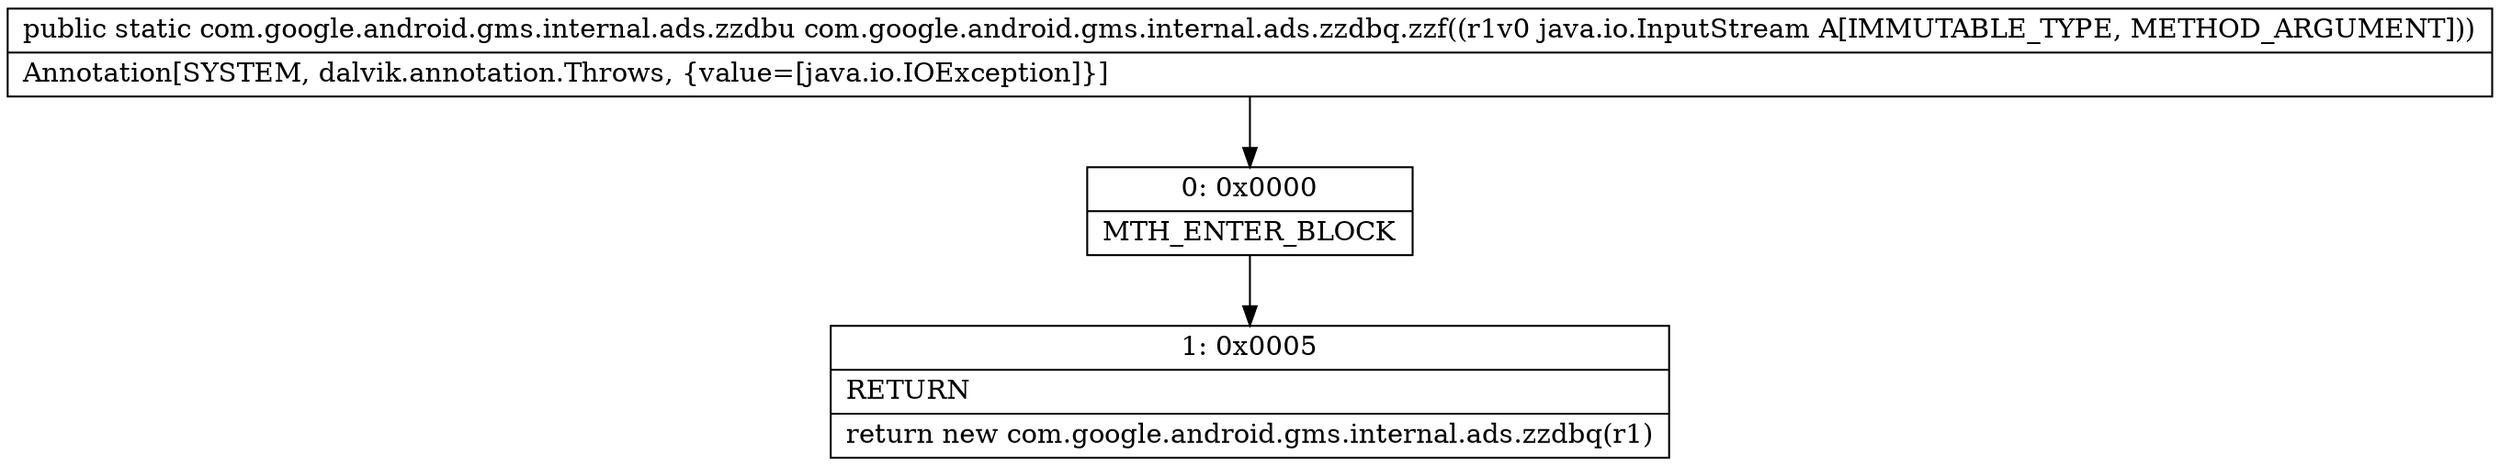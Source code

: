 digraph "CFG forcom.google.android.gms.internal.ads.zzdbq.zzf(Ljava\/io\/InputStream;)Lcom\/google\/android\/gms\/internal\/ads\/zzdbu;" {
Node_0 [shape=record,label="{0\:\ 0x0000|MTH_ENTER_BLOCK\l}"];
Node_1 [shape=record,label="{1\:\ 0x0005|RETURN\l|return new com.google.android.gms.internal.ads.zzdbq(r1)\l}"];
MethodNode[shape=record,label="{public static com.google.android.gms.internal.ads.zzdbu com.google.android.gms.internal.ads.zzdbq.zzf((r1v0 java.io.InputStream A[IMMUTABLE_TYPE, METHOD_ARGUMENT]))  | Annotation[SYSTEM, dalvik.annotation.Throws, \{value=[java.io.IOException]\}]\l}"];
MethodNode -> Node_0;
Node_0 -> Node_1;
}

